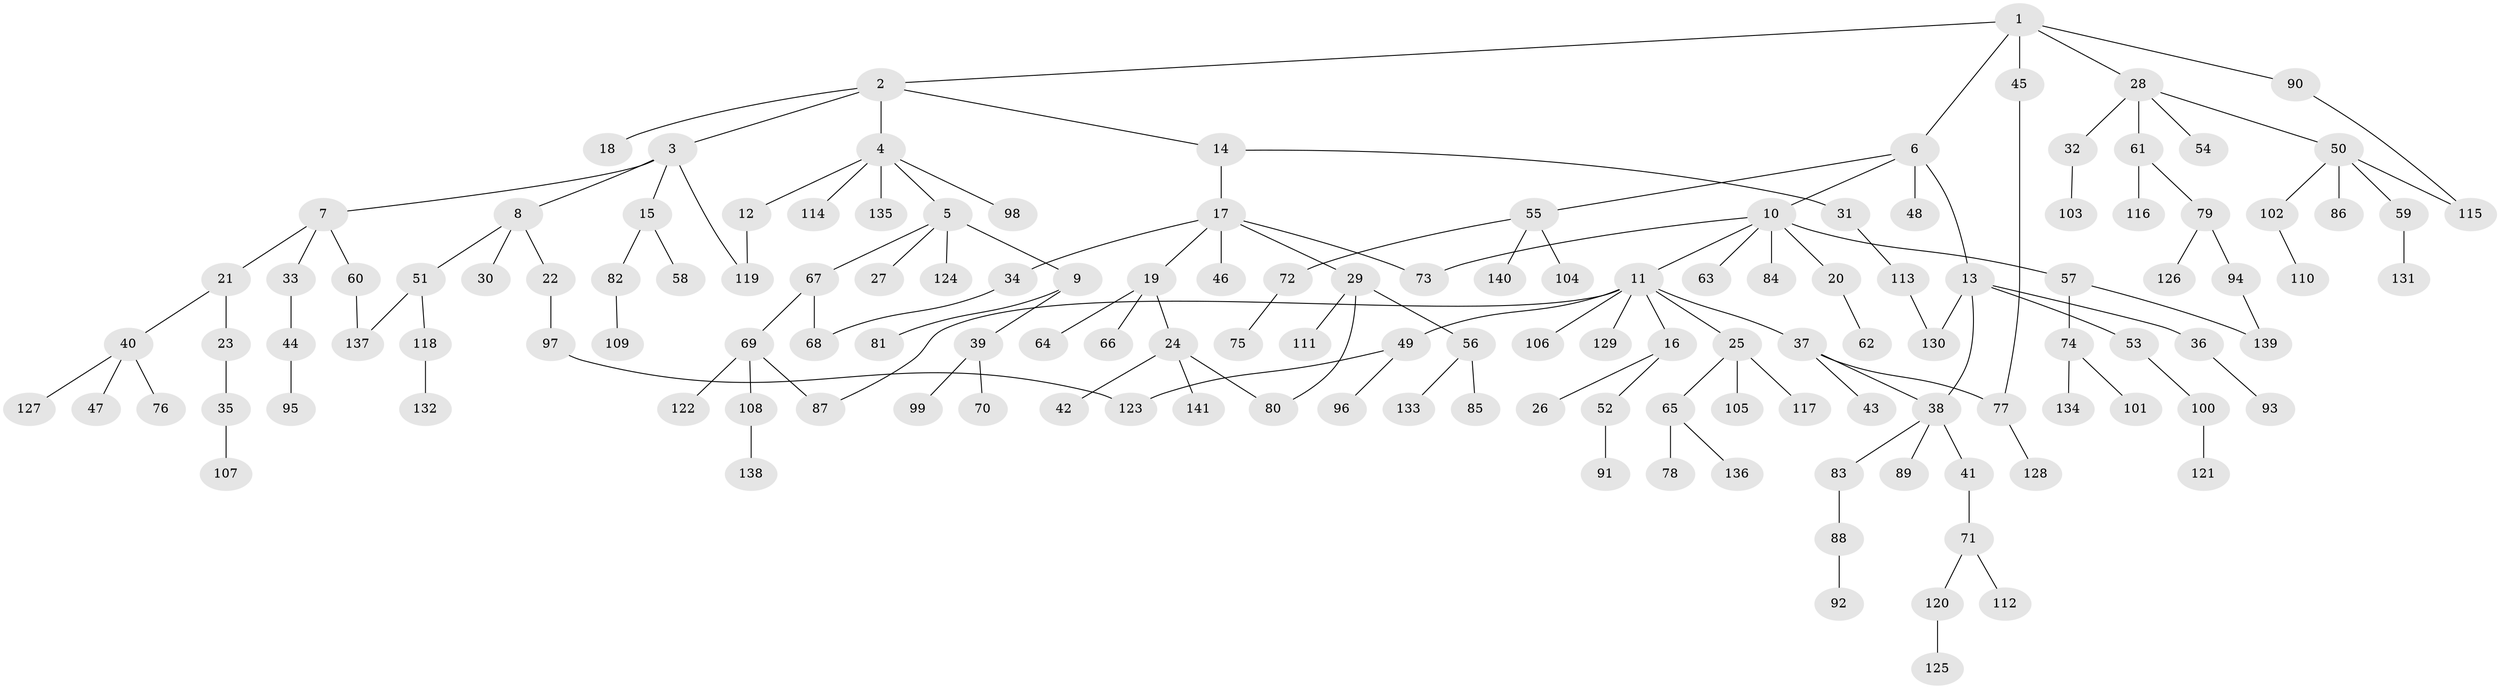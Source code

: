 // coarse degree distribution, {5: 0.05263157894736842, 4: 0.10526315789473684, 3: 0.22807017543859648, 2: 0.3157894736842105, 6: 0.017543859649122806, 1: 0.2807017543859649}
// Generated by graph-tools (version 1.1) at 2025/48/03/04/25 22:48:53]
// undirected, 141 vertices, 152 edges
graph export_dot {
  node [color=gray90,style=filled];
  1;
  2;
  3;
  4;
  5;
  6;
  7;
  8;
  9;
  10;
  11;
  12;
  13;
  14;
  15;
  16;
  17;
  18;
  19;
  20;
  21;
  22;
  23;
  24;
  25;
  26;
  27;
  28;
  29;
  30;
  31;
  32;
  33;
  34;
  35;
  36;
  37;
  38;
  39;
  40;
  41;
  42;
  43;
  44;
  45;
  46;
  47;
  48;
  49;
  50;
  51;
  52;
  53;
  54;
  55;
  56;
  57;
  58;
  59;
  60;
  61;
  62;
  63;
  64;
  65;
  66;
  67;
  68;
  69;
  70;
  71;
  72;
  73;
  74;
  75;
  76;
  77;
  78;
  79;
  80;
  81;
  82;
  83;
  84;
  85;
  86;
  87;
  88;
  89;
  90;
  91;
  92;
  93;
  94;
  95;
  96;
  97;
  98;
  99;
  100;
  101;
  102;
  103;
  104;
  105;
  106;
  107;
  108;
  109;
  110;
  111;
  112;
  113;
  114;
  115;
  116;
  117;
  118;
  119;
  120;
  121;
  122;
  123;
  124;
  125;
  126;
  127;
  128;
  129;
  130;
  131;
  132;
  133;
  134;
  135;
  136;
  137;
  138;
  139;
  140;
  141;
  1 -- 2;
  1 -- 6;
  1 -- 28;
  1 -- 45;
  1 -- 90;
  2 -- 3;
  2 -- 4;
  2 -- 14;
  2 -- 18;
  3 -- 7;
  3 -- 8;
  3 -- 15;
  3 -- 119;
  4 -- 5;
  4 -- 12;
  4 -- 98;
  4 -- 114;
  4 -- 135;
  5 -- 9;
  5 -- 27;
  5 -- 67;
  5 -- 124;
  6 -- 10;
  6 -- 13;
  6 -- 48;
  6 -- 55;
  7 -- 21;
  7 -- 33;
  7 -- 60;
  8 -- 22;
  8 -- 30;
  8 -- 51;
  9 -- 39;
  9 -- 81;
  10 -- 11;
  10 -- 20;
  10 -- 57;
  10 -- 63;
  10 -- 73;
  10 -- 84;
  11 -- 16;
  11 -- 25;
  11 -- 37;
  11 -- 49;
  11 -- 106;
  11 -- 129;
  11 -- 87;
  12 -- 119;
  13 -- 36;
  13 -- 53;
  13 -- 130;
  13 -- 38;
  14 -- 17;
  14 -- 31;
  15 -- 58;
  15 -- 82;
  16 -- 26;
  16 -- 52;
  17 -- 19;
  17 -- 29;
  17 -- 34;
  17 -- 46;
  17 -- 73;
  19 -- 24;
  19 -- 64;
  19 -- 66;
  20 -- 62;
  21 -- 23;
  21 -- 40;
  22 -- 97;
  23 -- 35;
  24 -- 42;
  24 -- 80;
  24 -- 141;
  25 -- 65;
  25 -- 105;
  25 -- 117;
  28 -- 32;
  28 -- 50;
  28 -- 54;
  28 -- 61;
  29 -- 56;
  29 -- 111;
  29 -- 80;
  31 -- 113;
  32 -- 103;
  33 -- 44;
  34 -- 68;
  35 -- 107;
  36 -- 93;
  37 -- 38;
  37 -- 43;
  37 -- 77;
  38 -- 41;
  38 -- 83;
  38 -- 89;
  39 -- 70;
  39 -- 99;
  40 -- 47;
  40 -- 76;
  40 -- 127;
  41 -- 71;
  44 -- 95;
  45 -- 77;
  49 -- 96;
  49 -- 123;
  50 -- 59;
  50 -- 86;
  50 -- 102;
  50 -- 115;
  51 -- 118;
  51 -- 137;
  52 -- 91;
  53 -- 100;
  55 -- 72;
  55 -- 104;
  55 -- 140;
  56 -- 85;
  56 -- 133;
  57 -- 74;
  57 -- 139;
  59 -- 131;
  60 -- 137;
  61 -- 79;
  61 -- 116;
  65 -- 78;
  65 -- 136;
  67 -- 68;
  67 -- 69;
  69 -- 87;
  69 -- 108;
  69 -- 122;
  71 -- 112;
  71 -- 120;
  72 -- 75;
  74 -- 101;
  74 -- 134;
  77 -- 128;
  79 -- 94;
  79 -- 126;
  82 -- 109;
  83 -- 88;
  88 -- 92;
  90 -- 115;
  94 -- 139;
  97 -- 123;
  100 -- 121;
  102 -- 110;
  108 -- 138;
  113 -- 130;
  118 -- 132;
  120 -- 125;
}
